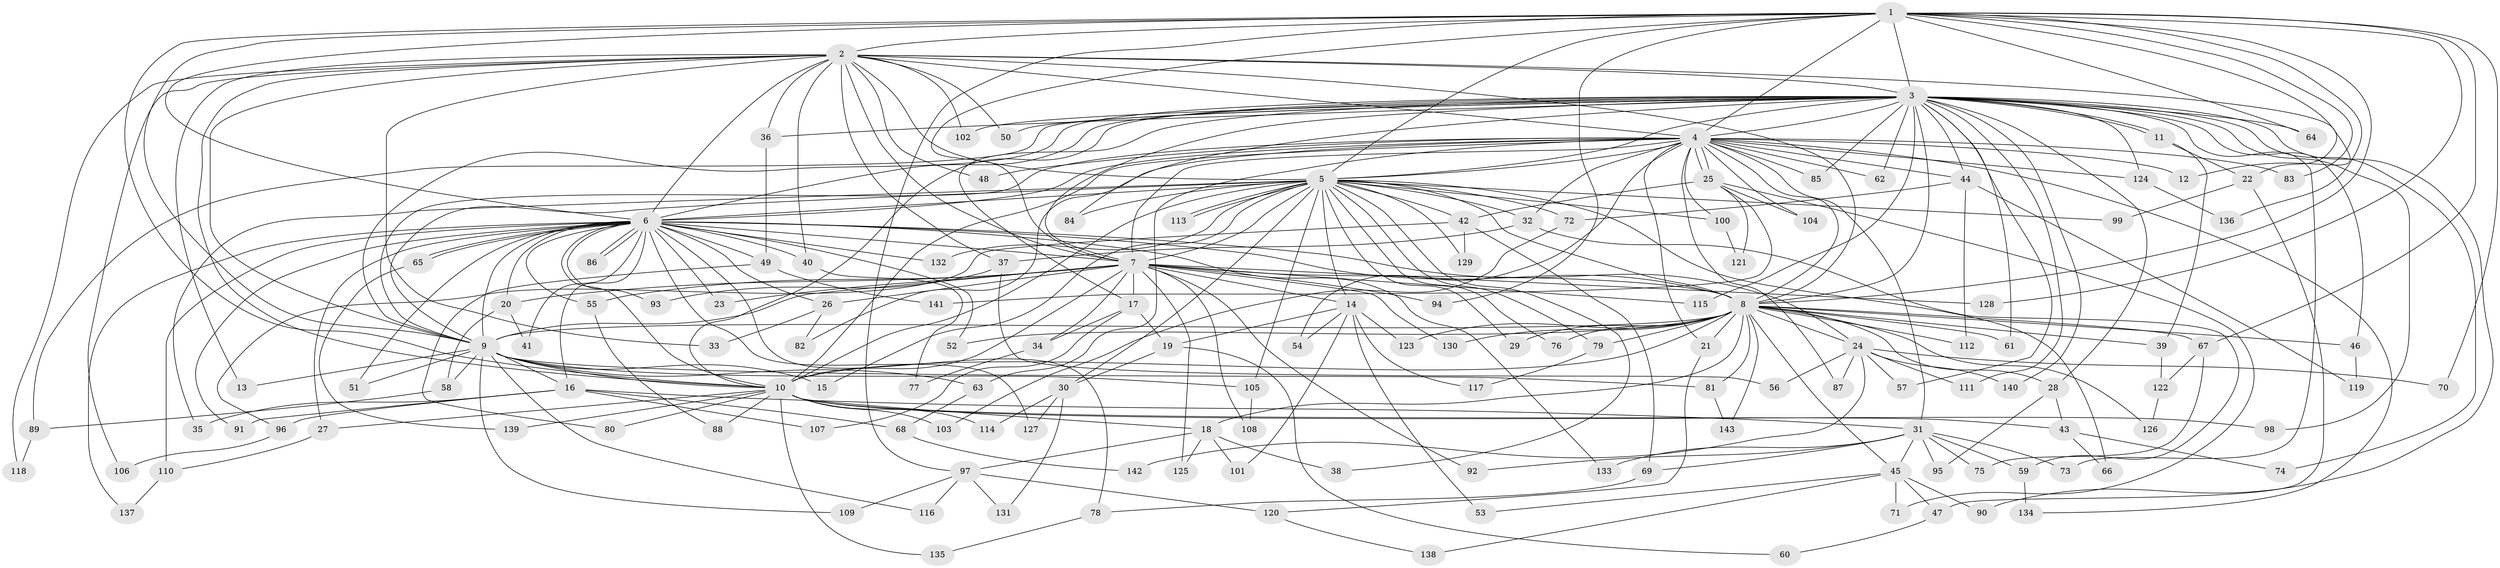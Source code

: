 // coarse degree distribution, {14: 0.00909090909090909, 17: 0.00909090909090909, 30: 0.00909090909090909, 41: 0.00909090909090909, 27: 0.00909090909090909, 37: 0.00909090909090909, 21: 0.00909090909090909, 15: 0.00909090909090909, 5: 0.02727272727272727, 8: 0.01818181818181818, 2: 0.6181818181818182, 6: 0.05454545454545454, 4: 0.05454545454545454, 9: 0.00909090909090909, 11: 0.00909090909090909, 3: 0.11818181818181818, 7: 0.01818181818181818}
// Generated by graph-tools (version 1.1) at 2025/23/03/03/25 07:23:48]
// undirected, 143 vertices, 311 edges
graph export_dot {
graph [start="1"]
  node [color=gray90,style=filled];
  1;
  2;
  3;
  4;
  5;
  6;
  7;
  8;
  9;
  10;
  11;
  12;
  13;
  14;
  15;
  16;
  17;
  18;
  19;
  20;
  21;
  22;
  23;
  24;
  25;
  26;
  27;
  28;
  29;
  30;
  31;
  32;
  33;
  34;
  35;
  36;
  37;
  38;
  39;
  40;
  41;
  42;
  43;
  44;
  45;
  46;
  47;
  48;
  49;
  50;
  51;
  52;
  53;
  54;
  55;
  56;
  57;
  58;
  59;
  60;
  61;
  62;
  63;
  64;
  65;
  66;
  67;
  68;
  69;
  70;
  71;
  72;
  73;
  74;
  75;
  76;
  77;
  78;
  79;
  80;
  81;
  82;
  83;
  84;
  85;
  86;
  87;
  88;
  89;
  90;
  91;
  92;
  93;
  94;
  95;
  96;
  97;
  98;
  99;
  100;
  101;
  102;
  103;
  104;
  105;
  106;
  107;
  108;
  109;
  110;
  111;
  112;
  113;
  114;
  115;
  116;
  117;
  118;
  119;
  120;
  121;
  122;
  123;
  124;
  125;
  126;
  127;
  128;
  129;
  130;
  131;
  132;
  133;
  134;
  135;
  136;
  137;
  138;
  139;
  140;
  141;
  142;
  143;
  1 -- 2;
  1 -- 3;
  1 -- 4;
  1 -- 5;
  1 -- 6;
  1 -- 7;
  1 -- 8;
  1 -- 9;
  1 -- 10;
  1 -- 12;
  1 -- 64;
  1 -- 67;
  1 -- 70;
  1 -- 83;
  1 -- 94;
  1 -- 97;
  1 -- 128;
  1 -- 136;
  2 -- 3;
  2 -- 4;
  2 -- 5;
  2 -- 6;
  2 -- 7;
  2 -- 8;
  2 -- 9;
  2 -- 10;
  2 -- 13;
  2 -- 22;
  2 -- 33;
  2 -- 36;
  2 -- 37;
  2 -- 40;
  2 -- 48;
  2 -- 50;
  2 -- 102;
  2 -- 106;
  2 -- 118;
  3 -- 4;
  3 -- 5;
  3 -- 6;
  3 -- 7;
  3 -- 8;
  3 -- 9;
  3 -- 10;
  3 -- 11;
  3 -- 11;
  3 -- 17;
  3 -- 28;
  3 -- 36;
  3 -- 44;
  3 -- 46;
  3 -- 50;
  3 -- 57;
  3 -- 61;
  3 -- 62;
  3 -- 64;
  3 -- 73;
  3 -- 74;
  3 -- 84;
  3 -- 85;
  3 -- 89;
  3 -- 90;
  3 -- 98;
  3 -- 102;
  3 -- 111;
  3 -- 115;
  3 -- 124;
  3 -- 140;
  4 -- 5;
  4 -- 6;
  4 -- 7;
  4 -- 8;
  4 -- 9;
  4 -- 10;
  4 -- 12;
  4 -- 21;
  4 -- 25;
  4 -- 25;
  4 -- 31;
  4 -- 32;
  4 -- 44;
  4 -- 48;
  4 -- 54;
  4 -- 62;
  4 -- 63;
  4 -- 82;
  4 -- 83;
  4 -- 85;
  4 -- 87;
  4 -- 100;
  4 -- 104;
  4 -- 124;
  4 -- 134;
  5 -- 6;
  5 -- 7;
  5 -- 8;
  5 -- 9;
  5 -- 10;
  5 -- 14;
  5 -- 15;
  5 -- 29;
  5 -- 30;
  5 -- 32;
  5 -- 35;
  5 -- 38;
  5 -- 42;
  5 -- 66;
  5 -- 72;
  5 -- 76;
  5 -- 79;
  5 -- 84;
  5 -- 99;
  5 -- 100;
  5 -- 105;
  5 -- 113;
  5 -- 113;
  5 -- 129;
  5 -- 132;
  6 -- 7;
  6 -- 8;
  6 -- 9;
  6 -- 10;
  6 -- 16;
  6 -- 20;
  6 -- 23;
  6 -- 24;
  6 -- 26;
  6 -- 27;
  6 -- 40;
  6 -- 41;
  6 -- 49;
  6 -- 51;
  6 -- 52;
  6 -- 55;
  6 -- 65;
  6 -- 65;
  6 -- 78;
  6 -- 86;
  6 -- 86;
  6 -- 91;
  6 -- 93;
  6 -- 110;
  6 -- 127;
  6 -- 132;
  6 -- 133;
  6 -- 137;
  7 -- 8;
  7 -- 9;
  7 -- 10;
  7 -- 14;
  7 -- 17;
  7 -- 20;
  7 -- 23;
  7 -- 26;
  7 -- 34;
  7 -- 55;
  7 -- 92;
  7 -- 94;
  7 -- 108;
  7 -- 115;
  7 -- 125;
  7 -- 128;
  7 -- 130;
  8 -- 9;
  8 -- 10;
  8 -- 18;
  8 -- 21;
  8 -- 24;
  8 -- 28;
  8 -- 29;
  8 -- 39;
  8 -- 45;
  8 -- 46;
  8 -- 52;
  8 -- 61;
  8 -- 67;
  8 -- 76;
  8 -- 79;
  8 -- 81;
  8 -- 112;
  8 -- 123;
  8 -- 126;
  8 -- 130;
  8 -- 143;
  9 -- 10;
  9 -- 13;
  9 -- 15;
  9 -- 16;
  9 -- 51;
  9 -- 58;
  9 -- 63;
  9 -- 81;
  9 -- 105;
  9 -- 109;
  9 -- 116;
  10 -- 18;
  10 -- 27;
  10 -- 43;
  10 -- 80;
  10 -- 88;
  10 -- 98;
  10 -- 103;
  10 -- 114;
  10 -- 135;
  10 -- 139;
  11 -- 22;
  11 -- 39;
  14 -- 19;
  14 -- 53;
  14 -- 54;
  14 -- 101;
  14 -- 117;
  14 -- 123;
  16 -- 31;
  16 -- 35;
  16 -- 68;
  16 -- 91;
  16 -- 96;
  16 -- 107;
  17 -- 19;
  17 -- 34;
  17 -- 107;
  18 -- 38;
  18 -- 97;
  18 -- 101;
  18 -- 125;
  19 -- 30;
  19 -- 60;
  20 -- 41;
  20 -- 58;
  21 -- 120;
  22 -- 47;
  22 -- 99;
  24 -- 56;
  24 -- 57;
  24 -- 70;
  24 -- 87;
  24 -- 111;
  24 -- 140;
  24 -- 142;
  25 -- 42;
  25 -- 71;
  25 -- 104;
  25 -- 121;
  25 -- 141;
  26 -- 33;
  26 -- 82;
  27 -- 110;
  28 -- 43;
  28 -- 95;
  30 -- 114;
  30 -- 127;
  30 -- 131;
  31 -- 45;
  31 -- 59;
  31 -- 69;
  31 -- 73;
  31 -- 75;
  31 -- 92;
  31 -- 95;
  31 -- 133;
  32 -- 37;
  32 -- 59;
  34 -- 77;
  36 -- 49;
  37 -- 56;
  37 -- 93;
  39 -- 122;
  40 -- 77;
  42 -- 69;
  42 -- 96;
  42 -- 129;
  43 -- 66;
  43 -- 74;
  44 -- 72;
  44 -- 112;
  44 -- 119;
  45 -- 47;
  45 -- 53;
  45 -- 71;
  45 -- 90;
  45 -- 138;
  46 -- 119;
  47 -- 60;
  49 -- 80;
  49 -- 141;
  55 -- 88;
  58 -- 89;
  59 -- 134;
  63 -- 68;
  65 -- 139;
  67 -- 75;
  67 -- 122;
  68 -- 142;
  69 -- 78;
  72 -- 103;
  78 -- 135;
  79 -- 117;
  81 -- 143;
  89 -- 118;
  96 -- 106;
  97 -- 109;
  97 -- 116;
  97 -- 120;
  97 -- 131;
  100 -- 121;
  105 -- 108;
  110 -- 137;
  120 -- 138;
  122 -- 126;
  124 -- 136;
}
